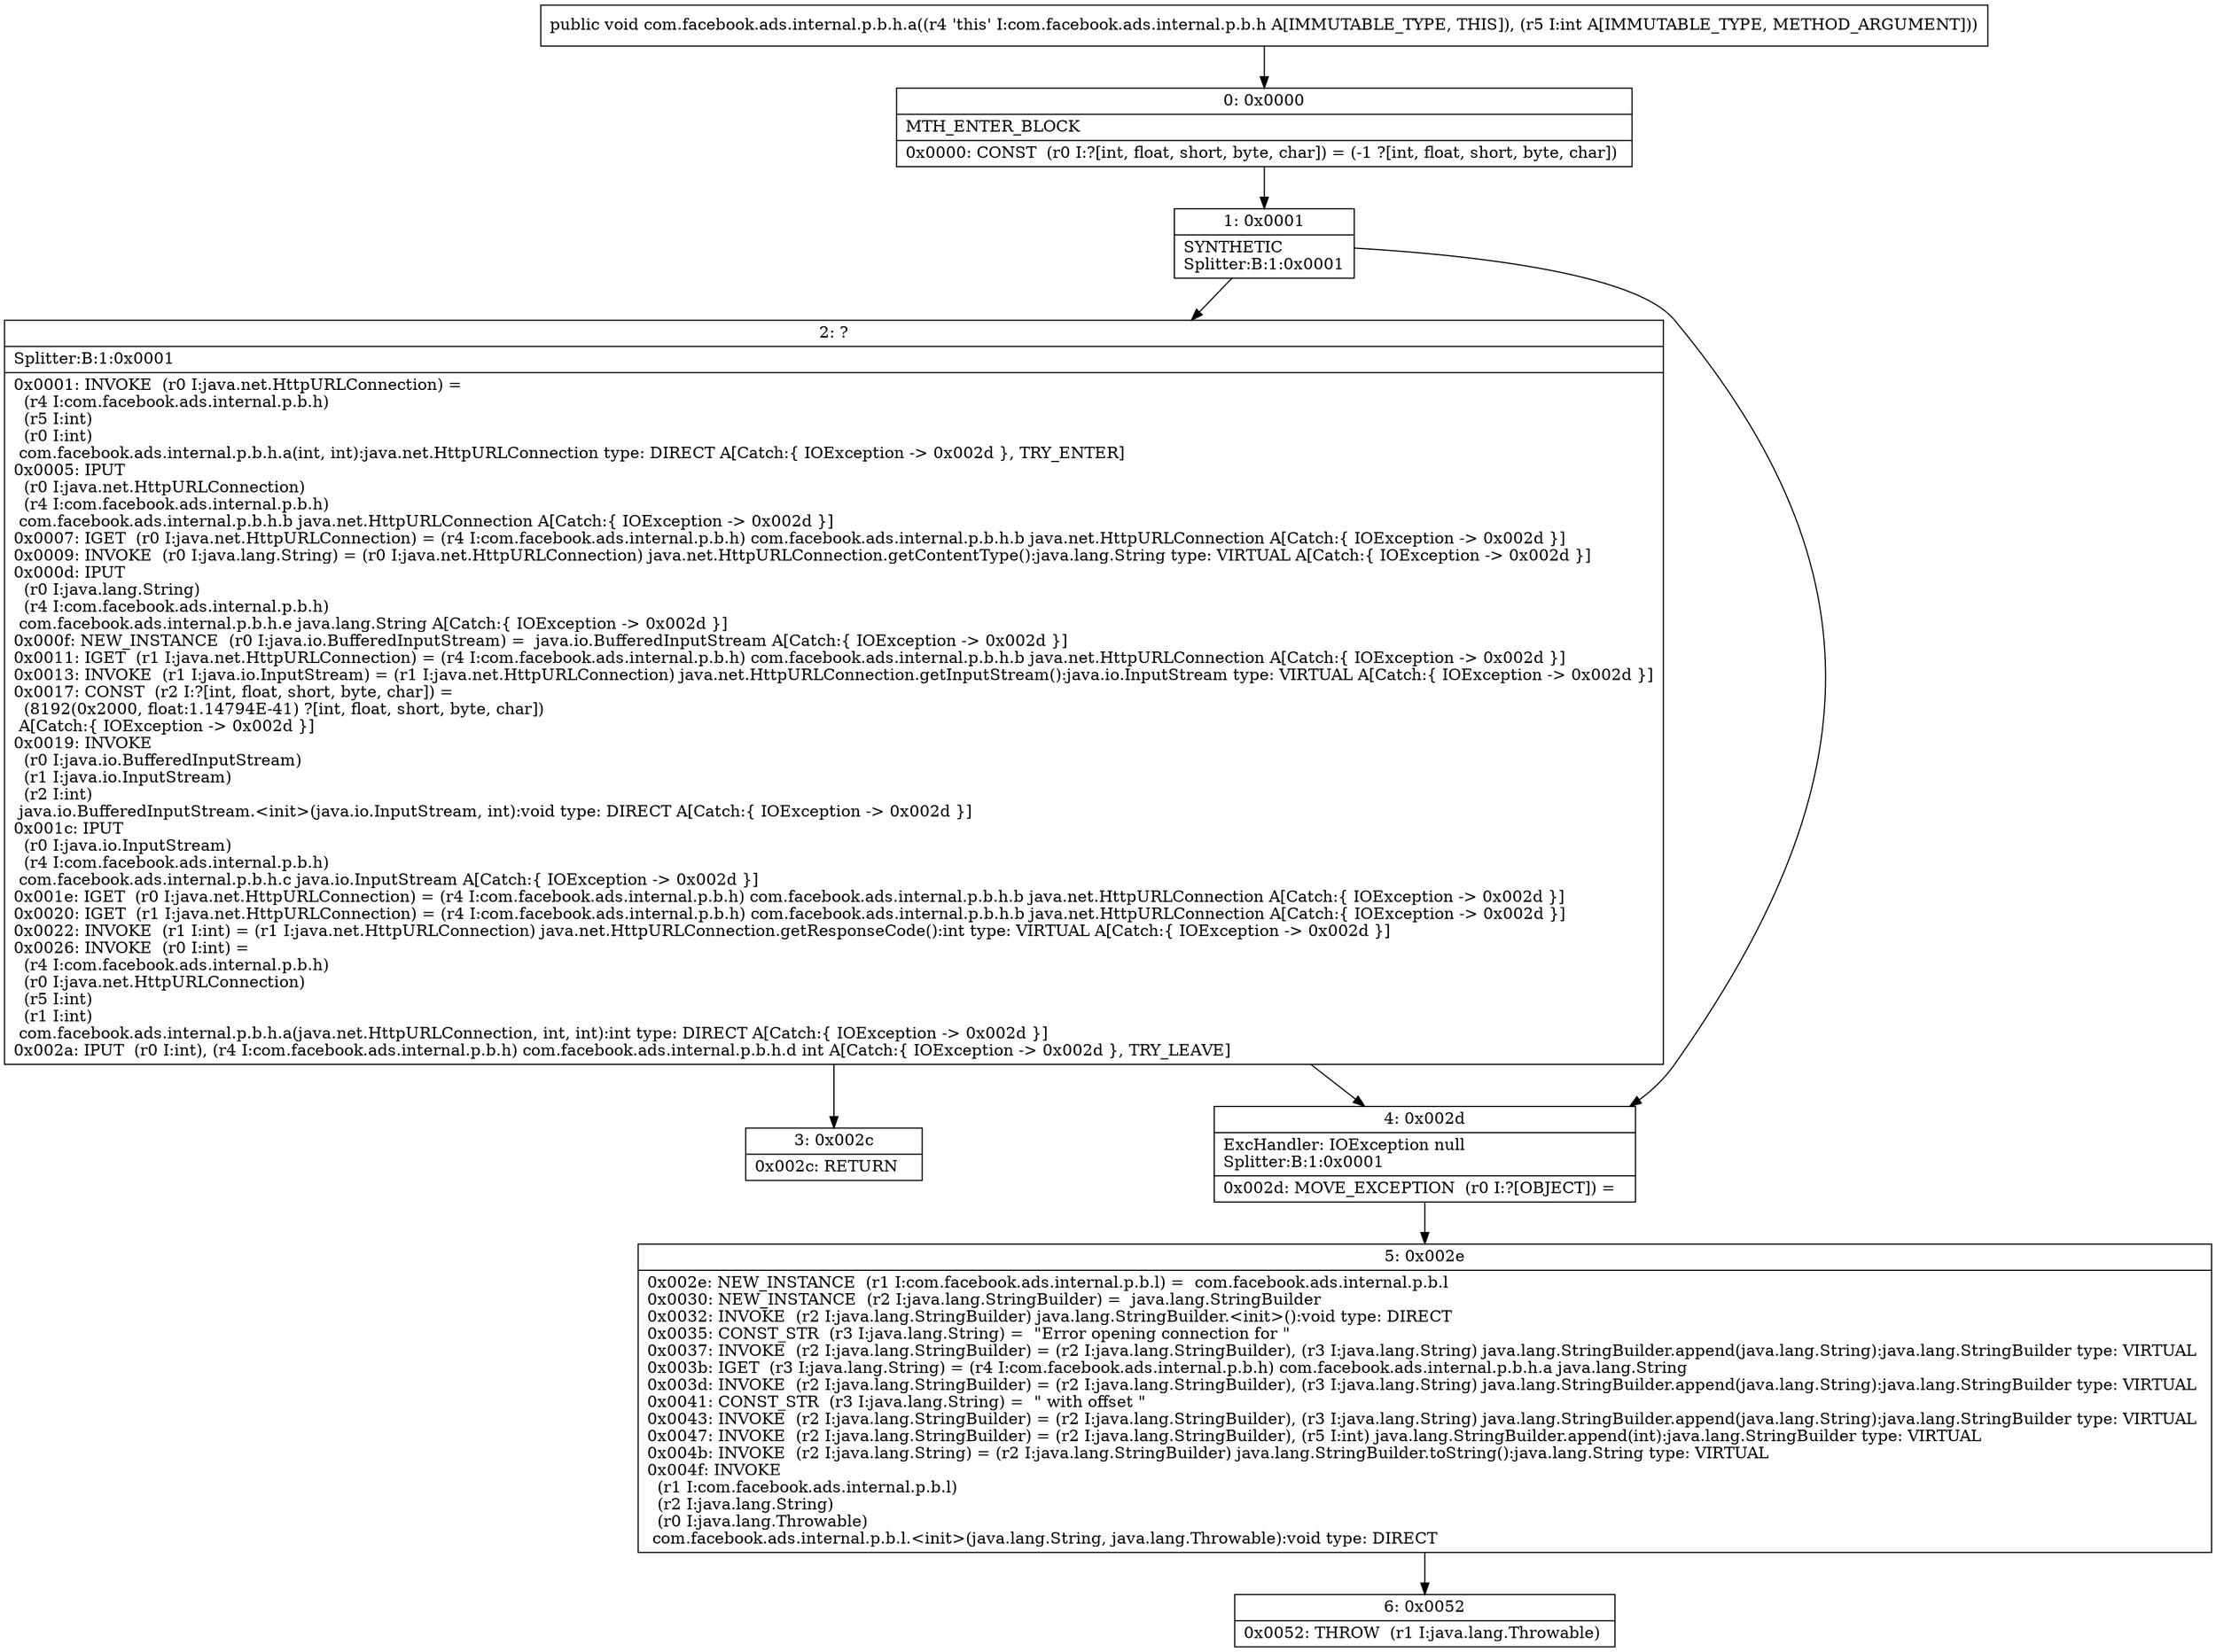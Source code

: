 digraph "CFG forcom.facebook.ads.internal.p.b.h.a(I)V" {
Node_0 [shape=record,label="{0\:\ 0x0000|MTH_ENTER_BLOCK\l|0x0000: CONST  (r0 I:?[int, float, short, byte, char]) = (\-1 ?[int, float, short, byte, char]) \l}"];
Node_1 [shape=record,label="{1\:\ 0x0001|SYNTHETIC\lSplitter:B:1:0x0001\l}"];
Node_2 [shape=record,label="{2\:\ ?|Splitter:B:1:0x0001\l|0x0001: INVOKE  (r0 I:java.net.HttpURLConnection) = \l  (r4 I:com.facebook.ads.internal.p.b.h)\l  (r5 I:int)\l  (r0 I:int)\l com.facebook.ads.internal.p.b.h.a(int, int):java.net.HttpURLConnection type: DIRECT A[Catch:\{ IOException \-\> 0x002d \}, TRY_ENTER]\l0x0005: IPUT  \l  (r0 I:java.net.HttpURLConnection)\l  (r4 I:com.facebook.ads.internal.p.b.h)\l com.facebook.ads.internal.p.b.h.b java.net.HttpURLConnection A[Catch:\{ IOException \-\> 0x002d \}]\l0x0007: IGET  (r0 I:java.net.HttpURLConnection) = (r4 I:com.facebook.ads.internal.p.b.h) com.facebook.ads.internal.p.b.h.b java.net.HttpURLConnection A[Catch:\{ IOException \-\> 0x002d \}]\l0x0009: INVOKE  (r0 I:java.lang.String) = (r0 I:java.net.HttpURLConnection) java.net.HttpURLConnection.getContentType():java.lang.String type: VIRTUAL A[Catch:\{ IOException \-\> 0x002d \}]\l0x000d: IPUT  \l  (r0 I:java.lang.String)\l  (r4 I:com.facebook.ads.internal.p.b.h)\l com.facebook.ads.internal.p.b.h.e java.lang.String A[Catch:\{ IOException \-\> 0x002d \}]\l0x000f: NEW_INSTANCE  (r0 I:java.io.BufferedInputStream) =  java.io.BufferedInputStream A[Catch:\{ IOException \-\> 0x002d \}]\l0x0011: IGET  (r1 I:java.net.HttpURLConnection) = (r4 I:com.facebook.ads.internal.p.b.h) com.facebook.ads.internal.p.b.h.b java.net.HttpURLConnection A[Catch:\{ IOException \-\> 0x002d \}]\l0x0013: INVOKE  (r1 I:java.io.InputStream) = (r1 I:java.net.HttpURLConnection) java.net.HttpURLConnection.getInputStream():java.io.InputStream type: VIRTUAL A[Catch:\{ IOException \-\> 0x002d \}]\l0x0017: CONST  (r2 I:?[int, float, short, byte, char]) = \l  (8192(0x2000, float:1.14794E\-41) ?[int, float, short, byte, char])\l A[Catch:\{ IOException \-\> 0x002d \}]\l0x0019: INVOKE  \l  (r0 I:java.io.BufferedInputStream)\l  (r1 I:java.io.InputStream)\l  (r2 I:int)\l java.io.BufferedInputStream.\<init\>(java.io.InputStream, int):void type: DIRECT A[Catch:\{ IOException \-\> 0x002d \}]\l0x001c: IPUT  \l  (r0 I:java.io.InputStream)\l  (r4 I:com.facebook.ads.internal.p.b.h)\l com.facebook.ads.internal.p.b.h.c java.io.InputStream A[Catch:\{ IOException \-\> 0x002d \}]\l0x001e: IGET  (r0 I:java.net.HttpURLConnection) = (r4 I:com.facebook.ads.internal.p.b.h) com.facebook.ads.internal.p.b.h.b java.net.HttpURLConnection A[Catch:\{ IOException \-\> 0x002d \}]\l0x0020: IGET  (r1 I:java.net.HttpURLConnection) = (r4 I:com.facebook.ads.internal.p.b.h) com.facebook.ads.internal.p.b.h.b java.net.HttpURLConnection A[Catch:\{ IOException \-\> 0x002d \}]\l0x0022: INVOKE  (r1 I:int) = (r1 I:java.net.HttpURLConnection) java.net.HttpURLConnection.getResponseCode():int type: VIRTUAL A[Catch:\{ IOException \-\> 0x002d \}]\l0x0026: INVOKE  (r0 I:int) = \l  (r4 I:com.facebook.ads.internal.p.b.h)\l  (r0 I:java.net.HttpURLConnection)\l  (r5 I:int)\l  (r1 I:int)\l com.facebook.ads.internal.p.b.h.a(java.net.HttpURLConnection, int, int):int type: DIRECT A[Catch:\{ IOException \-\> 0x002d \}]\l0x002a: IPUT  (r0 I:int), (r4 I:com.facebook.ads.internal.p.b.h) com.facebook.ads.internal.p.b.h.d int A[Catch:\{ IOException \-\> 0x002d \}, TRY_LEAVE]\l}"];
Node_3 [shape=record,label="{3\:\ 0x002c|0x002c: RETURN   \l}"];
Node_4 [shape=record,label="{4\:\ 0x002d|ExcHandler: IOException null\lSplitter:B:1:0x0001\l|0x002d: MOVE_EXCEPTION  (r0 I:?[OBJECT]) =  \l}"];
Node_5 [shape=record,label="{5\:\ 0x002e|0x002e: NEW_INSTANCE  (r1 I:com.facebook.ads.internal.p.b.l) =  com.facebook.ads.internal.p.b.l \l0x0030: NEW_INSTANCE  (r2 I:java.lang.StringBuilder) =  java.lang.StringBuilder \l0x0032: INVOKE  (r2 I:java.lang.StringBuilder) java.lang.StringBuilder.\<init\>():void type: DIRECT \l0x0035: CONST_STR  (r3 I:java.lang.String) =  \"Error opening connection for \" \l0x0037: INVOKE  (r2 I:java.lang.StringBuilder) = (r2 I:java.lang.StringBuilder), (r3 I:java.lang.String) java.lang.StringBuilder.append(java.lang.String):java.lang.StringBuilder type: VIRTUAL \l0x003b: IGET  (r3 I:java.lang.String) = (r4 I:com.facebook.ads.internal.p.b.h) com.facebook.ads.internal.p.b.h.a java.lang.String \l0x003d: INVOKE  (r2 I:java.lang.StringBuilder) = (r2 I:java.lang.StringBuilder), (r3 I:java.lang.String) java.lang.StringBuilder.append(java.lang.String):java.lang.StringBuilder type: VIRTUAL \l0x0041: CONST_STR  (r3 I:java.lang.String) =  \" with offset \" \l0x0043: INVOKE  (r2 I:java.lang.StringBuilder) = (r2 I:java.lang.StringBuilder), (r3 I:java.lang.String) java.lang.StringBuilder.append(java.lang.String):java.lang.StringBuilder type: VIRTUAL \l0x0047: INVOKE  (r2 I:java.lang.StringBuilder) = (r2 I:java.lang.StringBuilder), (r5 I:int) java.lang.StringBuilder.append(int):java.lang.StringBuilder type: VIRTUAL \l0x004b: INVOKE  (r2 I:java.lang.String) = (r2 I:java.lang.StringBuilder) java.lang.StringBuilder.toString():java.lang.String type: VIRTUAL \l0x004f: INVOKE  \l  (r1 I:com.facebook.ads.internal.p.b.l)\l  (r2 I:java.lang.String)\l  (r0 I:java.lang.Throwable)\l com.facebook.ads.internal.p.b.l.\<init\>(java.lang.String, java.lang.Throwable):void type: DIRECT \l}"];
Node_6 [shape=record,label="{6\:\ 0x0052|0x0052: THROW  (r1 I:java.lang.Throwable) \l}"];
MethodNode[shape=record,label="{public void com.facebook.ads.internal.p.b.h.a((r4 'this' I:com.facebook.ads.internal.p.b.h A[IMMUTABLE_TYPE, THIS]), (r5 I:int A[IMMUTABLE_TYPE, METHOD_ARGUMENT])) }"];
MethodNode -> Node_0;
Node_0 -> Node_1;
Node_1 -> Node_2;
Node_1 -> Node_4;
Node_2 -> Node_3;
Node_2 -> Node_4;
Node_4 -> Node_5;
Node_5 -> Node_6;
}

